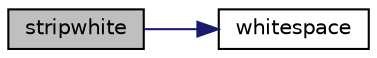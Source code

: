digraph "stripwhite"
{
 // LATEX_PDF_SIZE
  edge [fontname="Helvetica",fontsize="10",labelfontname="Helvetica",labelfontsize="10"];
  node [fontname="Helvetica",fontsize="10",shape=record];
  rankdir="LR";
  Node1 [label="stripwhite",height=0.2,width=0.4,color="black", fillcolor="grey75", style="filled", fontcolor="black",tooltip=" "];
  Node1 -> Node2 [color="midnightblue",fontsize="10",style="solid",fontname="Helvetica"];
  Node2 [label="whitespace",height=0.2,width=0.4,color="black", fillcolor="white", style="filled",URL="$cli_8c.html#ad30233b27bc7f91662cfde3e119193f7",tooltip=" "];
}
